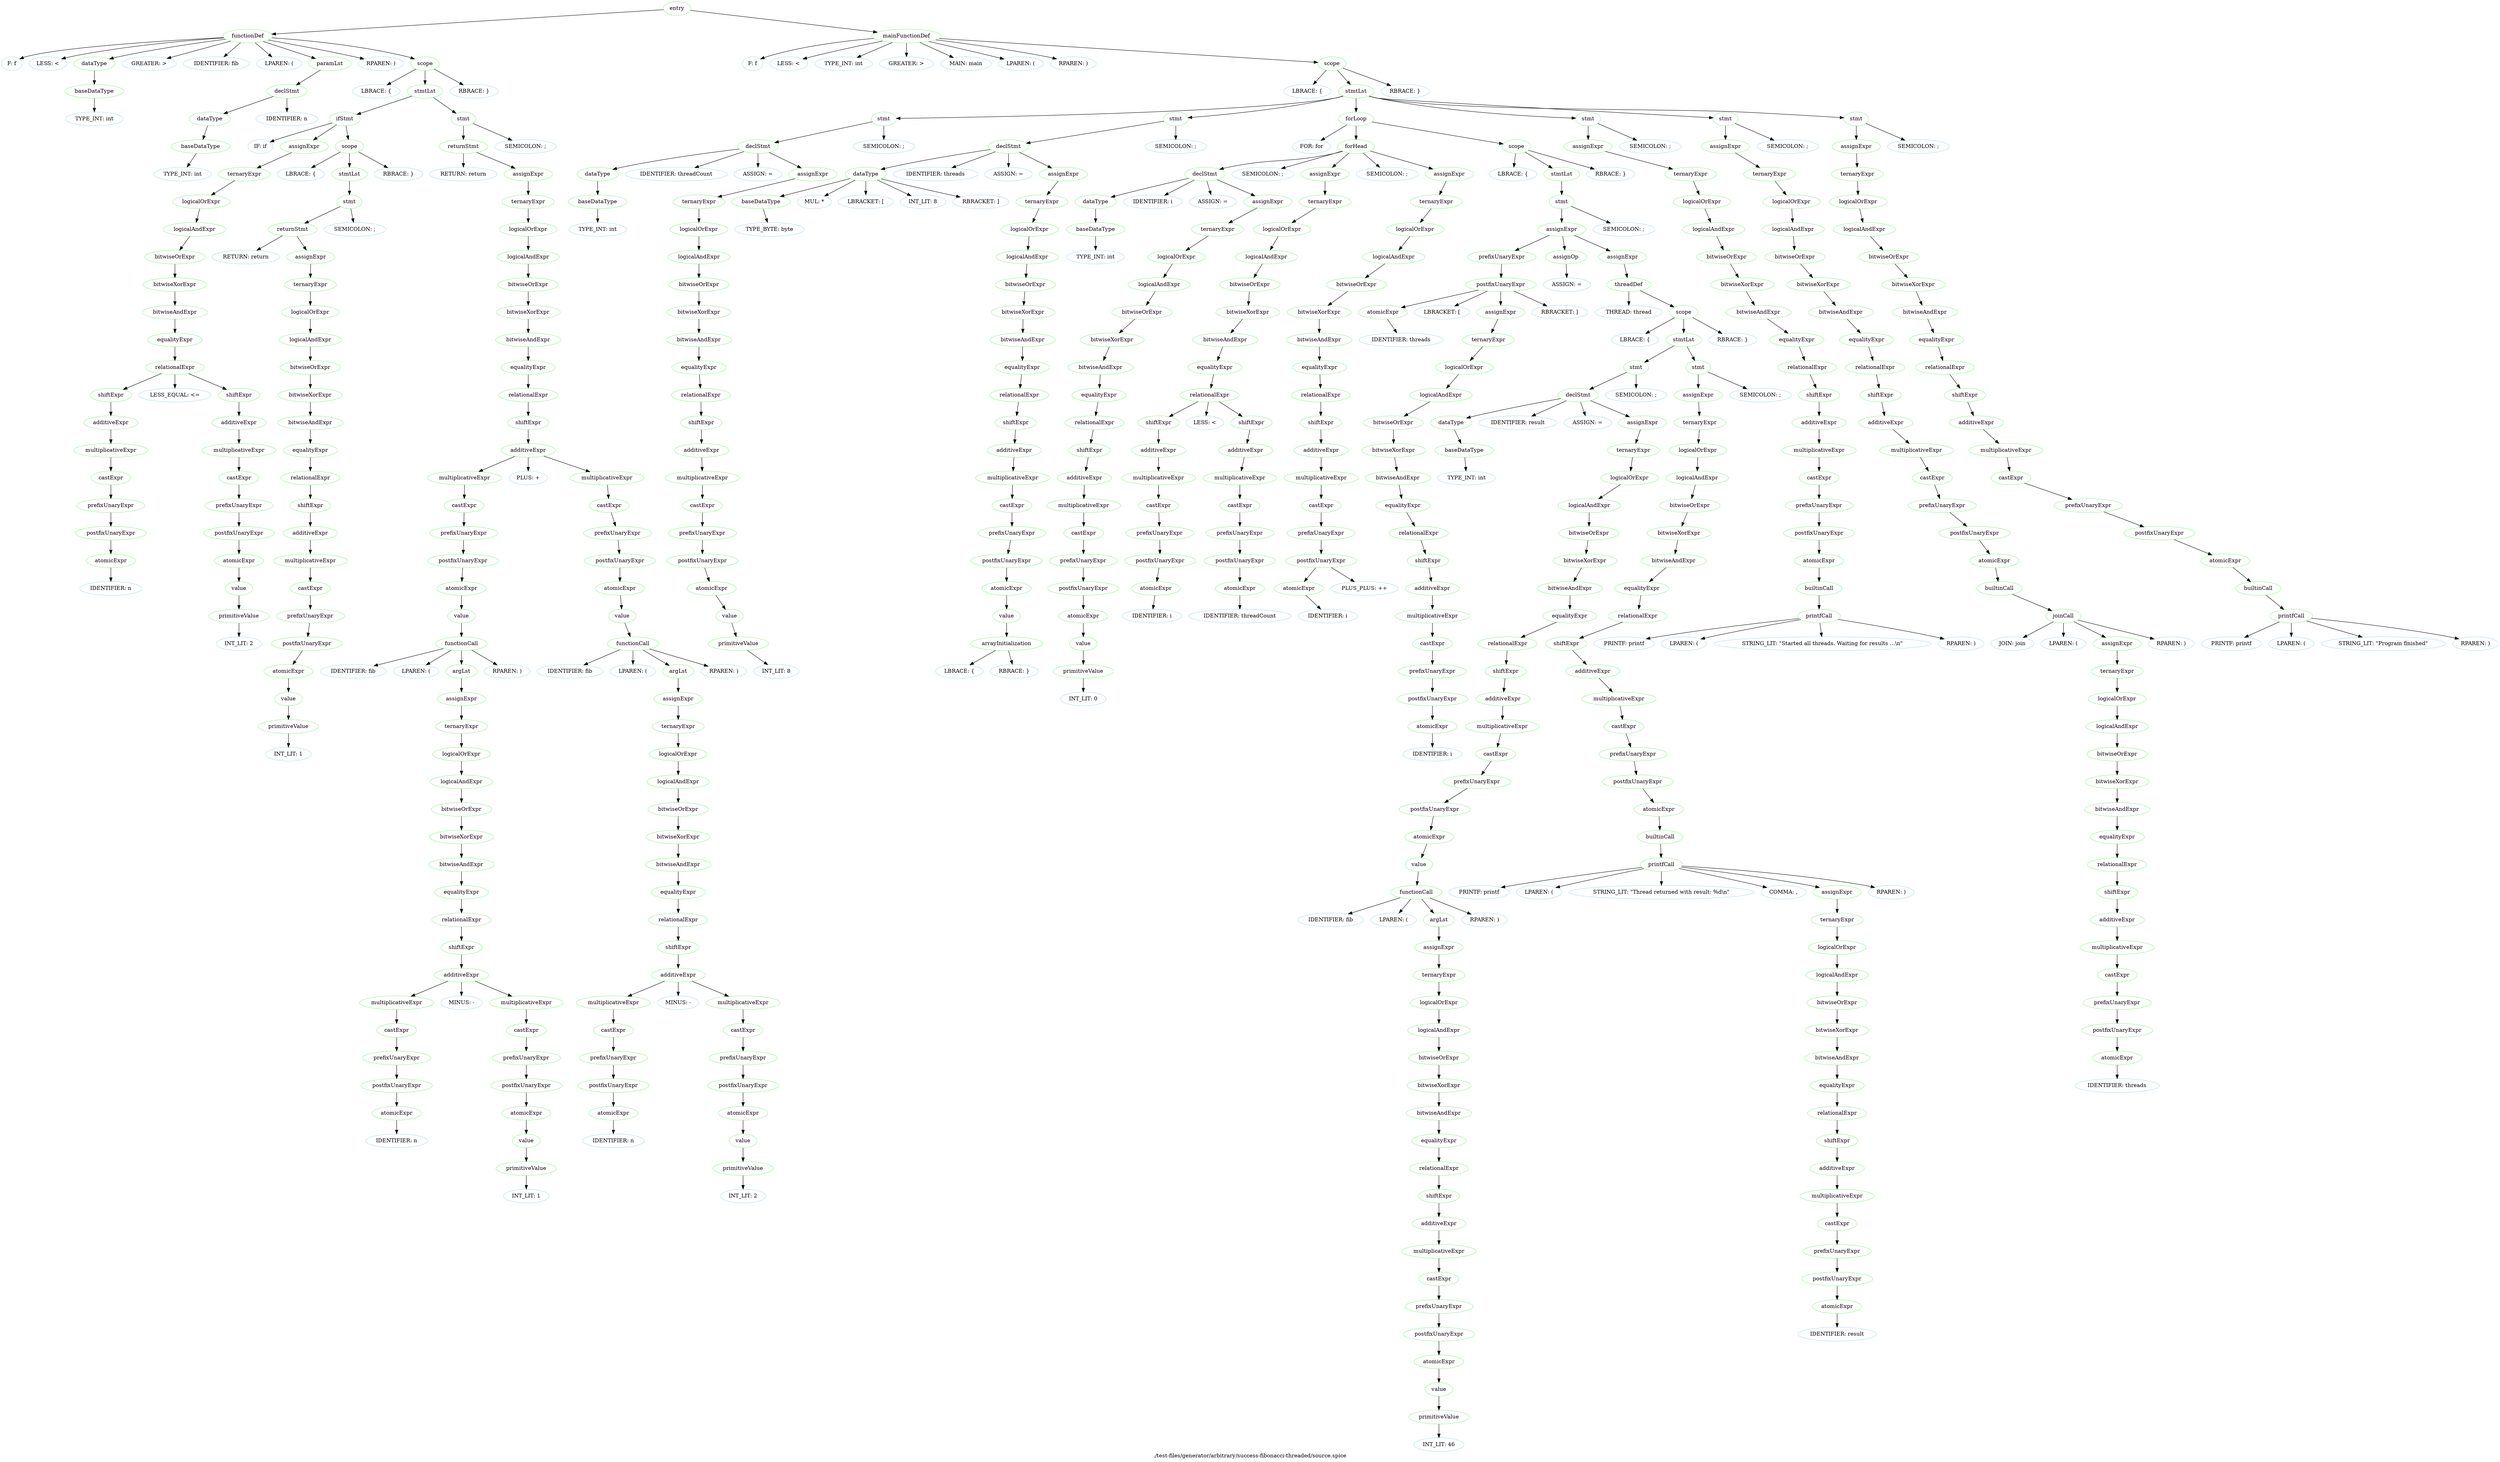 digraph {
 rankdir="TB";
 label="./test-files/generator/arbitrary/success-fibonacci-threaded/source.spice";
 L1C0_entry [color="lightgreen",label="entry"];
 L1C0_functionDef [color="lightgreen",label="functionDef"];
 L1C0_entry -> L1C0_functionDef;
 L1C0 [color="lightblue",label="F: f"];
 L1C0_functionDef -> L1C0
 L1C1 [color="lightblue",label="LESS: <"];
 L1C0_functionDef -> L1C1
 L1C2_dataType [color="lightgreen",label="dataType"];
 L1C0_functionDef -> L1C2_dataType;
 L1C2_baseDataType [color="lightgreen",label="baseDataType"];
 L1C2_dataType -> L1C2_baseDataType;
 L1C2 [color="lightblue",label="TYPE_INT: int"];
 L1C2_baseDataType -> L1C2
 L1C5 [color="lightblue",label="GREATER: >"];
 L1C0_functionDef -> L1C5
 L1C7 [color="lightblue",label="IDENTIFIER: fib"];
 L1C0_functionDef -> L1C7
 L1C10 [color="lightblue",label="LPAREN: ("];
 L1C0_functionDef -> L1C10
 L1C11_paramLst [color="lightgreen",label="paramLst"];
 L1C0_functionDef -> L1C11_paramLst;
 L1C11_declStmt [color="lightgreen",label="declStmt"];
 L1C11_paramLst -> L1C11_declStmt;
 L1C11_dataType [color="lightgreen",label="dataType"];
 L1C11_declStmt -> L1C11_dataType;
 L1C11_baseDataType [color="lightgreen",label="baseDataType"];
 L1C11_dataType -> L1C11_baseDataType;
 L1C11 [color="lightblue",label="TYPE_INT: int"];
 L1C11_baseDataType -> L1C11
 L1C15 [color="lightblue",label="IDENTIFIER: n"];
 L1C11_declStmt -> L1C15
 L1C16 [color="lightblue",label="RPAREN: )"];
 L1C0_functionDef -> L1C16
 L1C18_scope [color="lightgreen",label="scope"];
 L1C0_functionDef -> L1C18_scope;
 L1C18 [color="lightblue",label="LBRACE: {"];
 L1C18_scope -> L1C18
 L2C4_stmtLst [color="lightgreen",label="stmtLst"];
 L1C18_scope -> L2C4_stmtLst;
 L2C4_ifStmt [color="lightgreen",label="ifStmt"];
 L2C4_stmtLst -> L2C4_ifStmt;
 L2C4 [color="lightblue",label="IF: if"];
 L2C4_ifStmt -> L2C4
 L2C7_assignExpr [color="lightgreen",label="assignExpr"];
 L2C4_ifStmt -> L2C7_assignExpr;
 L2C7_ternaryExpr [color="lightgreen",label="ternaryExpr"];
 L2C7_assignExpr -> L2C7_ternaryExpr;
 L2C7_logicalOrExpr [color="lightgreen",label="logicalOrExpr"];
 L2C7_ternaryExpr -> L2C7_logicalOrExpr;
 L2C7_logicalAndExpr [color="lightgreen",label="logicalAndExpr"];
 L2C7_logicalOrExpr -> L2C7_logicalAndExpr;
 L2C7_bitwiseOrExpr [color="lightgreen",label="bitwiseOrExpr"];
 L2C7_logicalAndExpr -> L2C7_bitwiseOrExpr;
 L2C7_bitwiseXorExpr [color="lightgreen",label="bitwiseXorExpr"];
 L2C7_bitwiseOrExpr -> L2C7_bitwiseXorExpr;
 L2C7_bitwiseAndExpr [color="lightgreen",label="bitwiseAndExpr"];
 L2C7_bitwiseXorExpr -> L2C7_bitwiseAndExpr;
 L2C7_equalityExpr [color="lightgreen",label="equalityExpr"];
 L2C7_bitwiseAndExpr -> L2C7_equalityExpr;
 L2C7_relationalExpr [color="lightgreen",label="relationalExpr"];
 L2C7_equalityExpr -> L2C7_relationalExpr;
 L2C7_shiftExpr [color="lightgreen",label="shiftExpr"];
 L2C7_relationalExpr -> L2C7_shiftExpr;
 L2C7_additiveExpr [color="lightgreen",label="additiveExpr"];
 L2C7_shiftExpr -> L2C7_additiveExpr;
 L2C7_multiplicativeExpr [color="lightgreen",label="multiplicativeExpr"];
 L2C7_additiveExpr -> L2C7_multiplicativeExpr;
 L2C7_castExpr [color="lightgreen",label="castExpr"];
 L2C7_multiplicativeExpr -> L2C7_castExpr;
 L2C7_prefixUnaryExpr [color="lightgreen",label="prefixUnaryExpr"];
 L2C7_castExpr -> L2C7_prefixUnaryExpr;
 L2C7_postfixUnaryExpr [color="lightgreen",label="postfixUnaryExpr"];
 L2C7_prefixUnaryExpr -> L2C7_postfixUnaryExpr;
 L2C7_atomicExpr [color="lightgreen",label="atomicExpr"];
 L2C7_postfixUnaryExpr -> L2C7_atomicExpr;
 L2C7 [color="lightblue",label="IDENTIFIER: n"];
 L2C7_atomicExpr -> L2C7
 L2C9 [color="lightblue",label="LESS_EQUAL: <="];
 L2C7_relationalExpr -> L2C9
 L2C12_shiftExpr [color="lightgreen",label="shiftExpr"];
 L2C7_relationalExpr -> L2C12_shiftExpr;
 L2C12_additiveExpr [color="lightgreen",label="additiveExpr"];
 L2C12_shiftExpr -> L2C12_additiveExpr;
 L2C12_multiplicativeExpr [color="lightgreen",label="multiplicativeExpr"];
 L2C12_additiveExpr -> L2C12_multiplicativeExpr;
 L2C12_castExpr [color="lightgreen",label="castExpr"];
 L2C12_multiplicativeExpr -> L2C12_castExpr;
 L2C12_prefixUnaryExpr [color="lightgreen",label="prefixUnaryExpr"];
 L2C12_castExpr -> L2C12_prefixUnaryExpr;
 L2C12_postfixUnaryExpr [color="lightgreen",label="postfixUnaryExpr"];
 L2C12_prefixUnaryExpr -> L2C12_postfixUnaryExpr;
 L2C12_atomicExpr [color="lightgreen",label="atomicExpr"];
 L2C12_postfixUnaryExpr -> L2C12_atomicExpr;
 L2C12_value [color="lightgreen",label="value"];
 L2C12_atomicExpr -> L2C12_value;
 L2C12_primitiveValue [color="lightgreen",label="primitiveValue"];
 L2C12_value -> L2C12_primitiveValue;
 L2C12 [color="lightblue",label="INT_LIT: 2"];
 L2C12_primitiveValue -> L2C12
 L2C14_scope [color="lightgreen",label="scope"];
 L2C4_ifStmt -> L2C14_scope;
 L2C14 [color="lightblue",label="LBRACE: {"];
 L2C14_scope -> L2C14
 L2C16_stmtLst [color="lightgreen",label="stmtLst"];
 L2C14_scope -> L2C16_stmtLst;
 L2C16_stmt [color="lightgreen",label="stmt"];
 L2C16_stmtLst -> L2C16_stmt;
 L2C16_returnStmt [color="lightgreen",label="returnStmt"];
 L2C16_stmt -> L2C16_returnStmt;
 L2C16 [color="lightblue",label="RETURN: return"];
 L2C16_returnStmt -> L2C16
 L2C23_assignExpr [color="lightgreen",label="assignExpr"];
 L2C16_returnStmt -> L2C23_assignExpr;
 L2C23_ternaryExpr [color="lightgreen",label="ternaryExpr"];
 L2C23_assignExpr -> L2C23_ternaryExpr;
 L2C23_logicalOrExpr [color="lightgreen",label="logicalOrExpr"];
 L2C23_ternaryExpr -> L2C23_logicalOrExpr;
 L2C23_logicalAndExpr [color="lightgreen",label="logicalAndExpr"];
 L2C23_logicalOrExpr -> L2C23_logicalAndExpr;
 L2C23_bitwiseOrExpr [color="lightgreen",label="bitwiseOrExpr"];
 L2C23_logicalAndExpr -> L2C23_bitwiseOrExpr;
 L2C23_bitwiseXorExpr [color="lightgreen",label="bitwiseXorExpr"];
 L2C23_bitwiseOrExpr -> L2C23_bitwiseXorExpr;
 L2C23_bitwiseAndExpr [color="lightgreen",label="bitwiseAndExpr"];
 L2C23_bitwiseXorExpr -> L2C23_bitwiseAndExpr;
 L2C23_equalityExpr [color="lightgreen",label="equalityExpr"];
 L2C23_bitwiseAndExpr -> L2C23_equalityExpr;
 L2C23_relationalExpr [color="lightgreen",label="relationalExpr"];
 L2C23_equalityExpr -> L2C23_relationalExpr;
 L2C23_shiftExpr [color="lightgreen",label="shiftExpr"];
 L2C23_relationalExpr -> L2C23_shiftExpr;
 L2C23_additiveExpr [color="lightgreen",label="additiveExpr"];
 L2C23_shiftExpr -> L2C23_additiveExpr;
 L2C23_multiplicativeExpr [color="lightgreen",label="multiplicativeExpr"];
 L2C23_additiveExpr -> L2C23_multiplicativeExpr;
 L2C23_castExpr [color="lightgreen",label="castExpr"];
 L2C23_multiplicativeExpr -> L2C23_castExpr;
 L2C23_prefixUnaryExpr [color="lightgreen",label="prefixUnaryExpr"];
 L2C23_castExpr -> L2C23_prefixUnaryExpr;
 L2C23_postfixUnaryExpr [color="lightgreen",label="postfixUnaryExpr"];
 L2C23_prefixUnaryExpr -> L2C23_postfixUnaryExpr;
 L2C23_atomicExpr [color="lightgreen",label="atomicExpr"];
 L2C23_postfixUnaryExpr -> L2C23_atomicExpr;
 L2C23_value [color="lightgreen",label="value"];
 L2C23_atomicExpr -> L2C23_value;
 L2C23_primitiveValue [color="lightgreen",label="primitiveValue"];
 L2C23_value -> L2C23_primitiveValue;
 L2C23 [color="lightblue",label="INT_LIT: 1"];
 L2C23_primitiveValue -> L2C23
 L2C24 [color="lightblue",label="SEMICOLON: ;"];
 L2C16_stmt -> L2C24
 L2C26 [color="lightblue",label="RBRACE: }"];
 L2C14_scope -> L2C26
 L3C4_stmt [color="lightgreen",label="stmt"];
 L2C4_stmtLst -> L3C4_stmt;
 L3C4_returnStmt [color="lightgreen",label="returnStmt"];
 L3C4_stmt -> L3C4_returnStmt;
 L3C4 [color="lightblue",label="RETURN: return"];
 L3C4_returnStmt -> L3C4
 L3C11_assignExpr [color="lightgreen",label="assignExpr"];
 L3C4_returnStmt -> L3C11_assignExpr;
 L3C11_ternaryExpr [color="lightgreen",label="ternaryExpr"];
 L3C11_assignExpr -> L3C11_ternaryExpr;
 L3C11_logicalOrExpr [color="lightgreen",label="logicalOrExpr"];
 L3C11_ternaryExpr -> L3C11_logicalOrExpr;
 L3C11_logicalAndExpr [color="lightgreen",label="logicalAndExpr"];
 L3C11_logicalOrExpr -> L3C11_logicalAndExpr;
 L3C11_bitwiseOrExpr [color="lightgreen",label="bitwiseOrExpr"];
 L3C11_logicalAndExpr -> L3C11_bitwiseOrExpr;
 L3C11_bitwiseXorExpr [color="lightgreen",label="bitwiseXorExpr"];
 L3C11_bitwiseOrExpr -> L3C11_bitwiseXorExpr;
 L3C11_bitwiseAndExpr [color="lightgreen",label="bitwiseAndExpr"];
 L3C11_bitwiseXorExpr -> L3C11_bitwiseAndExpr;
 L3C11_equalityExpr [color="lightgreen",label="equalityExpr"];
 L3C11_bitwiseAndExpr -> L3C11_equalityExpr;
 L3C11_relationalExpr [color="lightgreen",label="relationalExpr"];
 L3C11_equalityExpr -> L3C11_relationalExpr;
 L3C11_shiftExpr [color="lightgreen",label="shiftExpr"];
 L3C11_relationalExpr -> L3C11_shiftExpr;
 L3C11_additiveExpr [color="lightgreen",label="additiveExpr"];
 L3C11_shiftExpr -> L3C11_additiveExpr;
 L3C11_multiplicativeExpr [color="lightgreen",label="multiplicativeExpr"];
 L3C11_additiveExpr -> L3C11_multiplicativeExpr;
 L3C11_castExpr [color="lightgreen",label="castExpr"];
 L3C11_multiplicativeExpr -> L3C11_castExpr;
 L3C11_prefixUnaryExpr [color="lightgreen",label="prefixUnaryExpr"];
 L3C11_castExpr -> L3C11_prefixUnaryExpr;
 L3C11_postfixUnaryExpr [color="lightgreen",label="postfixUnaryExpr"];
 L3C11_prefixUnaryExpr -> L3C11_postfixUnaryExpr;
 L3C11_atomicExpr [color="lightgreen",label="atomicExpr"];
 L3C11_postfixUnaryExpr -> L3C11_atomicExpr;
 L3C11_value [color="lightgreen",label="value"];
 L3C11_atomicExpr -> L3C11_value;
 L3C11_functionCall [color="lightgreen",label="functionCall"];
 L3C11_value -> L3C11_functionCall;
 L3C11 [color="lightblue",label="IDENTIFIER: fib"];
 L3C11_functionCall -> L3C11
 L3C14 [color="lightblue",label="LPAREN: ("];
 L3C11_functionCall -> L3C14
 L3C15_argLst [color="lightgreen",label="argLst"];
 L3C11_functionCall -> L3C15_argLst;
 L3C15_assignExpr [color="lightgreen",label="assignExpr"];
 L3C15_argLst -> L3C15_assignExpr;
 L3C15_ternaryExpr [color="lightgreen",label="ternaryExpr"];
 L3C15_assignExpr -> L3C15_ternaryExpr;
 L3C15_logicalOrExpr [color="lightgreen",label="logicalOrExpr"];
 L3C15_ternaryExpr -> L3C15_logicalOrExpr;
 L3C15_logicalAndExpr [color="lightgreen",label="logicalAndExpr"];
 L3C15_logicalOrExpr -> L3C15_logicalAndExpr;
 L3C15_bitwiseOrExpr [color="lightgreen",label="bitwiseOrExpr"];
 L3C15_logicalAndExpr -> L3C15_bitwiseOrExpr;
 L3C15_bitwiseXorExpr [color="lightgreen",label="bitwiseXorExpr"];
 L3C15_bitwiseOrExpr -> L3C15_bitwiseXorExpr;
 L3C15_bitwiseAndExpr [color="lightgreen",label="bitwiseAndExpr"];
 L3C15_bitwiseXorExpr -> L3C15_bitwiseAndExpr;
 L3C15_equalityExpr [color="lightgreen",label="equalityExpr"];
 L3C15_bitwiseAndExpr -> L3C15_equalityExpr;
 L3C15_relationalExpr [color="lightgreen",label="relationalExpr"];
 L3C15_equalityExpr -> L3C15_relationalExpr;
 L3C15_shiftExpr [color="lightgreen",label="shiftExpr"];
 L3C15_relationalExpr -> L3C15_shiftExpr;
 L3C15_additiveExpr [color="lightgreen",label="additiveExpr"];
 L3C15_shiftExpr -> L3C15_additiveExpr;
 L3C15_multiplicativeExpr [color="lightgreen",label="multiplicativeExpr"];
 L3C15_additiveExpr -> L3C15_multiplicativeExpr;
 L3C15_castExpr [color="lightgreen",label="castExpr"];
 L3C15_multiplicativeExpr -> L3C15_castExpr;
 L3C15_prefixUnaryExpr [color="lightgreen",label="prefixUnaryExpr"];
 L3C15_castExpr -> L3C15_prefixUnaryExpr;
 L3C15_postfixUnaryExpr [color="lightgreen",label="postfixUnaryExpr"];
 L3C15_prefixUnaryExpr -> L3C15_postfixUnaryExpr;
 L3C15_atomicExpr [color="lightgreen",label="atomicExpr"];
 L3C15_postfixUnaryExpr -> L3C15_atomicExpr;
 L3C15 [color="lightblue",label="IDENTIFIER: n"];
 L3C15_atomicExpr -> L3C15
 L3C17 [color="lightblue",label="MINUS: -"];
 L3C15_additiveExpr -> L3C17
 L3C19_multiplicativeExpr [color="lightgreen",label="multiplicativeExpr"];
 L3C15_additiveExpr -> L3C19_multiplicativeExpr;
 L3C19_castExpr [color="lightgreen",label="castExpr"];
 L3C19_multiplicativeExpr -> L3C19_castExpr;
 L3C19_prefixUnaryExpr [color="lightgreen",label="prefixUnaryExpr"];
 L3C19_castExpr -> L3C19_prefixUnaryExpr;
 L3C19_postfixUnaryExpr [color="lightgreen",label="postfixUnaryExpr"];
 L3C19_prefixUnaryExpr -> L3C19_postfixUnaryExpr;
 L3C19_atomicExpr [color="lightgreen",label="atomicExpr"];
 L3C19_postfixUnaryExpr -> L3C19_atomicExpr;
 L3C19_value [color="lightgreen",label="value"];
 L3C19_atomicExpr -> L3C19_value;
 L3C19_primitiveValue [color="lightgreen",label="primitiveValue"];
 L3C19_value -> L3C19_primitiveValue;
 L3C19 [color="lightblue",label="INT_LIT: 1"];
 L3C19_primitiveValue -> L3C19
 L3C20 [color="lightblue",label="RPAREN: )"];
 L3C11_functionCall -> L3C20
 L3C22 [color="lightblue",label="PLUS: +"];
 L3C11_additiveExpr -> L3C22
 L3C24_multiplicativeExpr [color="lightgreen",label="multiplicativeExpr"];
 L3C11_additiveExpr -> L3C24_multiplicativeExpr;
 L3C24_castExpr [color="lightgreen",label="castExpr"];
 L3C24_multiplicativeExpr -> L3C24_castExpr;
 L3C24_prefixUnaryExpr [color="lightgreen",label="prefixUnaryExpr"];
 L3C24_castExpr -> L3C24_prefixUnaryExpr;
 L3C24_postfixUnaryExpr [color="lightgreen",label="postfixUnaryExpr"];
 L3C24_prefixUnaryExpr -> L3C24_postfixUnaryExpr;
 L3C24_atomicExpr [color="lightgreen",label="atomicExpr"];
 L3C24_postfixUnaryExpr -> L3C24_atomicExpr;
 L3C24_value [color="lightgreen",label="value"];
 L3C24_atomicExpr -> L3C24_value;
 L3C24_functionCall [color="lightgreen",label="functionCall"];
 L3C24_value -> L3C24_functionCall;
 L3C24 [color="lightblue",label="IDENTIFIER: fib"];
 L3C24_functionCall -> L3C24
 L3C27 [color="lightblue",label="LPAREN: ("];
 L3C24_functionCall -> L3C27
 L3C28_argLst [color="lightgreen",label="argLst"];
 L3C24_functionCall -> L3C28_argLst;
 L3C28_assignExpr [color="lightgreen",label="assignExpr"];
 L3C28_argLst -> L3C28_assignExpr;
 L3C28_ternaryExpr [color="lightgreen",label="ternaryExpr"];
 L3C28_assignExpr -> L3C28_ternaryExpr;
 L3C28_logicalOrExpr [color="lightgreen",label="logicalOrExpr"];
 L3C28_ternaryExpr -> L3C28_logicalOrExpr;
 L3C28_logicalAndExpr [color="lightgreen",label="logicalAndExpr"];
 L3C28_logicalOrExpr -> L3C28_logicalAndExpr;
 L3C28_bitwiseOrExpr [color="lightgreen",label="bitwiseOrExpr"];
 L3C28_logicalAndExpr -> L3C28_bitwiseOrExpr;
 L3C28_bitwiseXorExpr [color="lightgreen",label="bitwiseXorExpr"];
 L3C28_bitwiseOrExpr -> L3C28_bitwiseXorExpr;
 L3C28_bitwiseAndExpr [color="lightgreen",label="bitwiseAndExpr"];
 L3C28_bitwiseXorExpr -> L3C28_bitwiseAndExpr;
 L3C28_equalityExpr [color="lightgreen",label="equalityExpr"];
 L3C28_bitwiseAndExpr -> L3C28_equalityExpr;
 L3C28_relationalExpr [color="lightgreen",label="relationalExpr"];
 L3C28_equalityExpr -> L3C28_relationalExpr;
 L3C28_shiftExpr [color="lightgreen",label="shiftExpr"];
 L3C28_relationalExpr -> L3C28_shiftExpr;
 L3C28_additiveExpr [color="lightgreen",label="additiveExpr"];
 L3C28_shiftExpr -> L3C28_additiveExpr;
 L3C28_multiplicativeExpr [color="lightgreen",label="multiplicativeExpr"];
 L3C28_additiveExpr -> L3C28_multiplicativeExpr;
 L3C28_castExpr [color="lightgreen",label="castExpr"];
 L3C28_multiplicativeExpr -> L3C28_castExpr;
 L3C28_prefixUnaryExpr [color="lightgreen",label="prefixUnaryExpr"];
 L3C28_castExpr -> L3C28_prefixUnaryExpr;
 L3C28_postfixUnaryExpr [color="lightgreen",label="postfixUnaryExpr"];
 L3C28_prefixUnaryExpr -> L3C28_postfixUnaryExpr;
 L3C28_atomicExpr [color="lightgreen",label="atomicExpr"];
 L3C28_postfixUnaryExpr -> L3C28_atomicExpr;
 L3C28 [color="lightblue",label="IDENTIFIER: n"];
 L3C28_atomicExpr -> L3C28
 L3C30 [color="lightblue",label="MINUS: -"];
 L3C28_additiveExpr -> L3C30
 L3C32_multiplicativeExpr [color="lightgreen",label="multiplicativeExpr"];
 L3C28_additiveExpr -> L3C32_multiplicativeExpr;
 L3C32_castExpr [color="lightgreen",label="castExpr"];
 L3C32_multiplicativeExpr -> L3C32_castExpr;
 L3C32_prefixUnaryExpr [color="lightgreen",label="prefixUnaryExpr"];
 L3C32_castExpr -> L3C32_prefixUnaryExpr;
 L3C32_postfixUnaryExpr [color="lightgreen",label="postfixUnaryExpr"];
 L3C32_prefixUnaryExpr -> L3C32_postfixUnaryExpr;
 L3C32_atomicExpr [color="lightgreen",label="atomicExpr"];
 L3C32_postfixUnaryExpr -> L3C32_atomicExpr;
 L3C32_value [color="lightgreen",label="value"];
 L3C32_atomicExpr -> L3C32_value;
 L3C32_primitiveValue [color="lightgreen",label="primitiveValue"];
 L3C32_value -> L3C32_primitiveValue;
 L3C32 [color="lightblue",label="INT_LIT: 2"];
 L3C32_primitiveValue -> L3C32
 L3C33 [color="lightblue",label="RPAREN: )"];
 L3C24_functionCall -> L3C33
 L3C34 [color="lightblue",label="SEMICOLON: ;"];
 L3C4_stmt -> L3C34
 L4C0 [color="lightblue",label="RBRACE: }"];
 L1C18_scope -> L4C0
 L6C0_mainFunctionDef [color="lightgreen",label="mainFunctionDef"];
 L1C0_entry -> L6C0_mainFunctionDef;
 L6C0 [color="lightblue",label="F: f"];
 L6C0_mainFunctionDef -> L6C0
 L6C1 [color="lightblue",label="LESS: <"];
 L6C0_mainFunctionDef -> L6C1
 L6C2 [color="lightblue",label="TYPE_INT: int"];
 L6C0_mainFunctionDef -> L6C2
 L6C5 [color="lightblue",label="GREATER: >"];
 L6C0_mainFunctionDef -> L6C5
 L6C7 [color="lightblue",label="MAIN: main"];
 L6C0_mainFunctionDef -> L6C7
 L6C11 [color="lightblue",label="LPAREN: ("];
 L6C0_mainFunctionDef -> L6C11
 L6C12 [color="lightblue",label="RPAREN: )"];
 L6C0_mainFunctionDef -> L6C12
 L6C14_scope [color="lightgreen",label="scope"];
 L6C0_mainFunctionDef -> L6C14_scope;
 L6C14 [color="lightblue",label="LBRACE: {"];
 L6C14_scope -> L6C14
 L7C4_stmtLst [color="lightgreen",label="stmtLst"];
 L6C14_scope -> L7C4_stmtLst;
 L7C4_stmt [color="lightgreen",label="stmt"];
 L7C4_stmtLst -> L7C4_stmt;
 L7C4_declStmt [color="lightgreen",label="declStmt"];
 L7C4_stmt -> L7C4_declStmt;
 L7C4_dataType [color="lightgreen",label="dataType"];
 L7C4_declStmt -> L7C4_dataType;
 L7C4_baseDataType [color="lightgreen",label="baseDataType"];
 L7C4_dataType -> L7C4_baseDataType;
 L7C4 [color="lightblue",label="TYPE_INT: int"];
 L7C4_baseDataType -> L7C4
 L7C8 [color="lightblue",label="IDENTIFIER: threadCount"];
 L7C4_declStmt -> L7C8
 L7C20 [color="lightblue",label="ASSIGN: ="];
 L7C4_declStmt -> L7C20
 L7C22_assignExpr [color="lightgreen",label="assignExpr"];
 L7C4_declStmt -> L7C22_assignExpr;
 L7C22_ternaryExpr [color="lightgreen",label="ternaryExpr"];
 L7C22_assignExpr -> L7C22_ternaryExpr;
 L7C22_logicalOrExpr [color="lightgreen",label="logicalOrExpr"];
 L7C22_ternaryExpr -> L7C22_logicalOrExpr;
 L7C22_logicalAndExpr [color="lightgreen",label="logicalAndExpr"];
 L7C22_logicalOrExpr -> L7C22_logicalAndExpr;
 L7C22_bitwiseOrExpr [color="lightgreen",label="bitwiseOrExpr"];
 L7C22_logicalAndExpr -> L7C22_bitwiseOrExpr;
 L7C22_bitwiseXorExpr [color="lightgreen",label="bitwiseXorExpr"];
 L7C22_bitwiseOrExpr -> L7C22_bitwiseXorExpr;
 L7C22_bitwiseAndExpr [color="lightgreen",label="bitwiseAndExpr"];
 L7C22_bitwiseXorExpr -> L7C22_bitwiseAndExpr;
 L7C22_equalityExpr [color="lightgreen",label="equalityExpr"];
 L7C22_bitwiseAndExpr -> L7C22_equalityExpr;
 L7C22_relationalExpr [color="lightgreen",label="relationalExpr"];
 L7C22_equalityExpr -> L7C22_relationalExpr;
 L7C22_shiftExpr [color="lightgreen",label="shiftExpr"];
 L7C22_relationalExpr -> L7C22_shiftExpr;
 L7C22_additiveExpr [color="lightgreen",label="additiveExpr"];
 L7C22_shiftExpr -> L7C22_additiveExpr;
 L7C22_multiplicativeExpr [color="lightgreen",label="multiplicativeExpr"];
 L7C22_additiveExpr -> L7C22_multiplicativeExpr;
 L7C22_castExpr [color="lightgreen",label="castExpr"];
 L7C22_multiplicativeExpr -> L7C22_castExpr;
 L7C22_prefixUnaryExpr [color="lightgreen",label="prefixUnaryExpr"];
 L7C22_castExpr -> L7C22_prefixUnaryExpr;
 L7C22_postfixUnaryExpr [color="lightgreen",label="postfixUnaryExpr"];
 L7C22_prefixUnaryExpr -> L7C22_postfixUnaryExpr;
 L7C22_atomicExpr [color="lightgreen",label="atomicExpr"];
 L7C22_postfixUnaryExpr -> L7C22_atomicExpr;
 L7C22_value [color="lightgreen",label="value"];
 L7C22_atomicExpr -> L7C22_value;
 L7C22_primitiveValue [color="lightgreen",label="primitiveValue"];
 L7C22_value -> L7C22_primitiveValue;
 L7C22 [color="lightblue",label="INT_LIT: 8"];
 L7C22_primitiveValue -> L7C22
 L7C23 [color="lightblue",label="SEMICOLON: ;"];
 L7C4_stmt -> L7C23
 L8C4_stmt [color="lightgreen",label="stmt"];
 L7C4_stmtLst -> L8C4_stmt;
 L8C4_declStmt [color="lightgreen",label="declStmt"];
 L8C4_stmt -> L8C4_declStmt;
 L8C4_dataType [color="lightgreen",label="dataType"];
 L8C4_declStmt -> L8C4_dataType;
 L8C4_baseDataType [color="lightgreen",label="baseDataType"];
 L8C4_dataType -> L8C4_baseDataType;
 L8C4 [color="lightblue",label="TYPE_BYTE: byte"];
 L8C4_baseDataType -> L8C4
 L8C8 [color="lightblue",label="MUL: *"];
 L8C4_dataType -> L8C8
 L8C9 [color="lightblue",label="LBRACKET: ["];
 L8C4_dataType -> L8C9
 L8C10 [color="lightblue",label="INT_LIT: 8"];
 L8C4_dataType -> L8C10
 L8C11 [color="lightblue",label="RBRACKET: ]"];
 L8C4_dataType -> L8C11
 L8C13 [color="lightblue",label="IDENTIFIER: threads"];
 L8C4_declStmt -> L8C13
 L8C21 [color="lightblue",label="ASSIGN: ="];
 L8C4_declStmt -> L8C21
 L8C23_assignExpr [color="lightgreen",label="assignExpr"];
 L8C4_declStmt -> L8C23_assignExpr;
 L8C23_ternaryExpr [color="lightgreen",label="ternaryExpr"];
 L8C23_assignExpr -> L8C23_ternaryExpr;
 L8C23_logicalOrExpr [color="lightgreen",label="logicalOrExpr"];
 L8C23_ternaryExpr -> L8C23_logicalOrExpr;
 L8C23_logicalAndExpr [color="lightgreen",label="logicalAndExpr"];
 L8C23_logicalOrExpr -> L8C23_logicalAndExpr;
 L8C23_bitwiseOrExpr [color="lightgreen",label="bitwiseOrExpr"];
 L8C23_logicalAndExpr -> L8C23_bitwiseOrExpr;
 L8C23_bitwiseXorExpr [color="lightgreen",label="bitwiseXorExpr"];
 L8C23_bitwiseOrExpr -> L8C23_bitwiseXorExpr;
 L8C23_bitwiseAndExpr [color="lightgreen",label="bitwiseAndExpr"];
 L8C23_bitwiseXorExpr -> L8C23_bitwiseAndExpr;
 L8C23_equalityExpr [color="lightgreen",label="equalityExpr"];
 L8C23_bitwiseAndExpr -> L8C23_equalityExpr;
 L8C23_relationalExpr [color="lightgreen",label="relationalExpr"];
 L8C23_equalityExpr -> L8C23_relationalExpr;
 L8C23_shiftExpr [color="lightgreen",label="shiftExpr"];
 L8C23_relationalExpr -> L8C23_shiftExpr;
 L8C23_additiveExpr [color="lightgreen",label="additiveExpr"];
 L8C23_shiftExpr -> L8C23_additiveExpr;
 L8C23_multiplicativeExpr [color="lightgreen",label="multiplicativeExpr"];
 L8C23_additiveExpr -> L8C23_multiplicativeExpr;
 L8C23_castExpr [color="lightgreen",label="castExpr"];
 L8C23_multiplicativeExpr -> L8C23_castExpr;
 L8C23_prefixUnaryExpr [color="lightgreen",label="prefixUnaryExpr"];
 L8C23_castExpr -> L8C23_prefixUnaryExpr;
 L8C23_postfixUnaryExpr [color="lightgreen",label="postfixUnaryExpr"];
 L8C23_prefixUnaryExpr -> L8C23_postfixUnaryExpr;
 L8C23_atomicExpr [color="lightgreen",label="atomicExpr"];
 L8C23_postfixUnaryExpr -> L8C23_atomicExpr;
 L8C23_value [color="lightgreen",label="value"];
 L8C23_atomicExpr -> L8C23_value;
 L8C23_arrayInitialization [color="lightgreen",label="arrayInitialization"];
 L8C23_value -> L8C23_arrayInitialization;
 L8C23 [color="lightblue",label="LBRACE: {"];
 L8C23_arrayInitialization -> L8C23
 L8C24 [color="lightblue",label="RBRACE: }"];
 L8C23_arrayInitialization -> L8C24
 L8C25 [color="lightblue",label="SEMICOLON: ;"];
 L8C4_stmt -> L8C25
 L9C4_forLoop [color="lightgreen",label="forLoop"];
 L7C4_stmtLst -> L9C4_forLoop;
 L9C4 [color="lightblue",label="FOR: for"];
 L9C4_forLoop -> L9C4
 L9C8_forHead [color="lightgreen",label="forHead"];
 L9C4_forLoop -> L9C8_forHead;
 L9C8_declStmt [color="lightgreen",label="declStmt"];
 L9C8_forHead -> L9C8_declStmt;
 L9C8_dataType [color="lightgreen",label="dataType"];
 L9C8_declStmt -> L9C8_dataType;
 L9C8_baseDataType [color="lightgreen",label="baseDataType"];
 L9C8_dataType -> L9C8_baseDataType;
 L9C8 [color="lightblue",label="TYPE_INT: int"];
 L9C8_baseDataType -> L9C8
 L9C12 [color="lightblue",label="IDENTIFIER: i"];
 L9C8_declStmt -> L9C12
 L9C14 [color="lightblue",label="ASSIGN: ="];
 L9C8_declStmt -> L9C14
 L9C16_assignExpr [color="lightgreen",label="assignExpr"];
 L9C8_declStmt -> L9C16_assignExpr;
 L9C16_ternaryExpr [color="lightgreen",label="ternaryExpr"];
 L9C16_assignExpr -> L9C16_ternaryExpr;
 L9C16_logicalOrExpr [color="lightgreen",label="logicalOrExpr"];
 L9C16_ternaryExpr -> L9C16_logicalOrExpr;
 L9C16_logicalAndExpr [color="lightgreen",label="logicalAndExpr"];
 L9C16_logicalOrExpr -> L9C16_logicalAndExpr;
 L9C16_bitwiseOrExpr [color="lightgreen",label="bitwiseOrExpr"];
 L9C16_logicalAndExpr -> L9C16_bitwiseOrExpr;
 L9C16_bitwiseXorExpr [color="lightgreen",label="bitwiseXorExpr"];
 L9C16_bitwiseOrExpr -> L9C16_bitwiseXorExpr;
 L9C16_bitwiseAndExpr [color="lightgreen",label="bitwiseAndExpr"];
 L9C16_bitwiseXorExpr -> L9C16_bitwiseAndExpr;
 L9C16_equalityExpr [color="lightgreen",label="equalityExpr"];
 L9C16_bitwiseAndExpr -> L9C16_equalityExpr;
 L9C16_relationalExpr [color="lightgreen",label="relationalExpr"];
 L9C16_equalityExpr -> L9C16_relationalExpr;
 L9C16_shiftExpr [color="lightgreen",label="shiftExpr"];
 L9C16_relationalExpr -> L9C16_shiftExpr;
 L9C16_additiveExpr [color="lightgreen",label="additiveExpr"];
 L9C16_shiftExpr -> L9C16_additiveExpr;
 L9C16_multiplicativeExpr [color="lightgreen",label="multiplicativeExpr"];
 L9C16_additiveExpr -> L9C16_multiplicativeExpr;
 L9C16_castExpr [color="lightgreen",label="castExpr"];
 L9C16_multiplicativeExpr -> L9C16_castExpr;
 L9C16_prefixUnaryExpr [color="lightgreen",label="prefixUnaryExpr"];
 L9C16_castExpr -> L9C16_prefixUnaryExpr;
 L9C16_postfixUnaryExpr [color="lightgreen",label="postfixUnaryExpr"];
 L9C16_prefixUnaryExpr -> L9C16_postfixUnaryExpr;
 L9C16_atomicExpr [color="lightgreen",label="atomicExpr"];
 L9C16_postfixUnaryExpr -> L9C16_atomicExpr;
 L9C16_value [color="lightgreen",label="value"];
 L9C16_atomicExpr -> L9C16_value;
 L9C16_primitiveValue [color="lightgreen",label="primitiveValue"];
 L9C16_value -> L9C16_primitiveValue;
 L9C16 [color="lightblue",label="INT_LIT: 0"];
 L9C16_primitiveValue -> L9C16
 L9C17 [color="lightblue",label="SEMICOLON: ;"];
 L9C8_forHead -> L9C17
 L9C19_assignExpr [color="lightgreen",label="assignExpr"];
 L9C8_forHead -> L9C19_assignExpr;
 L9C19_ternaryExpr [color="lightgreen",label="ternaryExpr"];
 L9C19_assignExpr -> L9C19_ternaryExpr;
 L9C19_logicalOrExpr [color="lightgreen",label="logicalOrExpr"];
 L9C19_ternaryExpr -> L9C19_logicalOrExpr;
 L9C19_logicalAndExpr [color="lightgreen",label="logicalAndExpr"];
 L9C19_logicalOrExpr -> L9C19_logicalAndExpr;
 L9C19_bitwiseOrExpr [color="lightgreen",label="bitwiseOrExpr"];
 L9C19_logicalAndExpr -> L9C19_bitwiseOrExpr;
 L9C19_bitwiseXorExpr [color="lightgreen",label="bitwiseXorExpr"];
 L9C19_bitwiseOrExpr -> L9C19_bitwiseXorExpr;
 L9C19_bitwiseAndExpr [color="lightgreen",label="bitwiseAndExpr"];
 L9C19_bitwiseXorExpr -> L9C19_bitwiseAndExpr;
 L9C19_equalityExpr [color="lightgreen",label="equalityExpr"];
 L9C19_bitwiseAndExpr -> L9C19_equalityExpr;
 L9C19_relationalExpr [color="lightgreen",label="relationalExpr"];
 L9C19_equalityExpr -> L9C19_relationalExpr;
 L9C19_shiftExpr [color="lightgreen",label="shiftExpr"];
 L9C19_relationalExpr -> L9C19_shiftExpr;
 L9C19_additiveExpr [color="lightgreen",label="additiveExpr"];
 L9C19_shiftExpr -> L9C19_additiveExpr;
 L9C19_multiplicativeExpr [color="lightgreen",label="multiplicativeExpr"];
 L9C19_additiveExpr -> L9C19_multiplicativeExpr;
 L9C19_castExpr [color="lightgreen",label="castExpr"];
 L9C19_multiplicativeExpr -> L9C19_castExpr;
 L9C19_prefixUnaryExpr [color="lightgreen",label="prefixUnaryExpr"];
 L9C19_castExpr -> L9C19_prefixUnaryExpr;
 L9C19_postfixUnaryExpr [color="lightgreen",label="postfixUnaryExpr"];
 L9C19_prefixUnaryExpr -> L9C19_postfixUnaryExpr;
 L9C19_atomicExpr [color="lightgreen",label="atomicExpr"];
 L9C19_postfixUnaryExpr -> L9C19_atomicExpr;
 L9C19 [color="lightblue",label="IDENTIFIER: i"];
 L9C19_atomicExpr -> L9C19
 L9C21 [color="lightblue",label="LESS: <"];
 L9C19_relationalExpr -> L9C21
 L9C23_shiftExpr [color="lightgreen",label="shiftExpr"];
 L9C19_relationalExpr -> L9C23_shiftExpr;
 L9C23_additiveExpr [color="lightgreen",label="additiveExpr"];
 L9C23_shiftExpr -> L9C23_additiveExpr;
 L9C23_multiplicativeExpr [color="lightgreen",label="multiplicativeExpr"];
 L9C23_additiveExpr -> L9C23_multiplicativeExpr;
 L9C23_castExpr [color="lightgreen",label="castExpr"];
 L9C23_multiplicativeExpr -> L9C23_castExpr;
 L9C23_prefixUnaryExpr [color="lightgreen",label="prefixUnaryExpr"];
 L9C23_castExpr -> L9C23_prefixUnaryExpr;
 L9C23_postfixUnaryExpr [color="lightgreen",label="postfixUnaryExpr"];
 L9C23_prefixUnaryExpr -> L9C23_postfixUnaryExpr;
 L9C23_atomicExpr [color="lightgreen",label="atomicExpr"];
 L9C23_postfixUnaryExpr -> L9C23_atomicExpr;
 L9C23 [color="lightblue",label="IDENTIFIER: threadCount"];
 L9C23_atomicExpr -> L9C23
 L9C34 [color="lightblue",label="SEMICOLON: ;"];
 L9C8_forHead -> L9C34
 L9C36_assignExpr [color="lightgreen",label="assignExpr"];
 L9C8_forHead -> L9C36_assignExpr;
 L9C36_ternaryExpr [color="lightgreen",label="ternaryExpr"];
 L9C36_assignExpr -> L9C36_ternaryExpr;
 L9C36_logicalOrExpr [color="lightgreen",label="logicalOrExpr"];
 L9C36_ternaryExpr -> L9C36_logicalOrExpr;
 L9C36_logicalAndExpr [color="lightgreen",label="logicalAndExpr"];
 L9C36_logicalOrExpr -> L9C36_logicalAndExpr;
 L9C36_bitwiseOrExpr [color="lightgreen",label="bitwiseOrExpr"];
 L9C36_logicalAndExpr -> L9C36_bitwiseOrExpr;
 L9C36_bitwiseXorExpr [color="lightgreen",label="bitwiseXorExpr"];
 L9C36_bitwiseOrExpr -> L9C36_bitwiseXorExpr;
 L9C36_bitwiseAndExpr [color="lightgreen",label="bitwiseAndExpr"];
 L9C36_bitwiseXorExpr -> L9C36_bitwiseAndExpr;
 L9C36_equalityExpr [color="lightgreen",label="equalityExpr"];
 L9C36_bitwiseAndExpr -> L9C36_equalityExpr;
 L9C36_relationalExpr [color="lightgreen",label="relationalExpr"];
 L9C36_equalityExpr -> L9C36_relationalExpr;
 L9C36_shiftExpr [color="lightgreen",label="shiftExpr"];
 L9C36_relationalExpr -> L9C36_shiftExpr;
 L9C36_additiveExpr [color="lightgreen",label="additiveExpr"];
 L9C36_shiftExpr -> L9C36_additiveExpr;
 L9C36_multiplicativeExpr [color="lightgreen",label="multiplicativeExpr"];
 L9C36_additiveExpr -> L9C36_multiplicativeExpr;
 L9C36_castExpr [color="lightgreen",label="castExpr"];
 L9C36_multiplicativeExpr -> L9C36_castExpr;
 L9C36_prefixUnaryExpr [color="lightgreen",label="prefixUnaryExpr"];
 L9C36_castExpr -> L9C36_prefixUnaryExpr;
 L9C36_postfixUnaryExpr [color="lightgreen",label="postfixUnaryExpr"];
 L9C36_prefixUnaryExpr -> L9C36_postfixUnaryExpr;
 L9C36_atomicExpr [color="lightgreen",label="atomicExpr"];
 L9C36_postfixUnaryExpr -> L9C36_atomicExpr;
 L9C36 [color="lightblue",label="IDENTIFIER: i"];
 L9C36_atomicExpr -> L9C36
 L9C37 [color="lightblue",label="PLUS_PLUS: ++"];
 L9C36_postfixUnaryExpr -> L9C37
 L9C40_scope [color="lightgreen",label="scope"];
 L9C4_forLoop -> L9C40_scope;
 L9C40 [color="lightblue",label="LBRACE: {"];
 L9C40_scope -> L9C40
 L10C8_stmtLst [color="lightgreen",label="stmtLst"];
 L9C40_scope -> L10C8_stmtLst;
 L10C8_stmt [color="lightgreen",label="stmt"];
 L10C8_stmtLst -> L10C8_stmt;
 L10C8_assignExpr [color="lightgreen",label="assignExpr"];
 L10C8_stmt -> L10C8_assignExpr;
 L10C8_prefixUnaryExpr [color="lightgreen",label="prefixUnaryExpr"];
 L10C8_assignExpr -> L10C8_prefixUnaryExpr;
 L10C8_postfixUnaryExpr [color="lightgreen",label="postfixUnaryExpr"];
 L10C8_prefixUnaryExpr -> L10C8_postfixUnaryExpr;
 L10C8_atomicExpr [color="lightgreen",label="atomicExpr"];
 L10C8_postfixUnaryExpr -> L10C8_atomicExpr;
 L10C8 [color="lightblue",label="IDENTIFIER: threads"];
 L10C8_atomicExpr -> L10C8
 L10C15 [color="lightblue",label="LBRACKET: ["];
 L10C8_postfixUnaryExpr -> L10C15
 L10C16_assignExpr [color="lightgreen",label="assignExpr"];
 L10C8_postfixUnaryExpr -> L10C16_assignExpr;
 L10C16_ternaryExpr [color="lightgreen",label="ternaryExpr"];
 L10C16_assignExpr -> L10C16_ternaryExpr;
 L10C16_logicalOrExpr [color="lightgreen",label="logicalOrExpr"];
 L10C16_ternaryExpr -> L10C16_logicalOrExpr;
 L10C16_logicalAndExpr [color="lightgreen",label="logicalAndExpr"];
 L10C16_logicalOrExpr -> L10C16_logicalAndExpr;
 L10C16_bitwiseOrExpr [color="lightgreen",label="bitwiseOrExpr"];
 L10C16_logicalAndExpr -> L10C16_bitwiseOrExpr;
 L10C16_bitwiseXorExpr [color="lightgreen",label="bitwiseXorExpr"];
 L10C16_bitwiseOrExpr -> L10C16_bitwiseXorExpr;
 L10C16_bitwiseAndExpr [color="lightgreen",label="bitwiseAndExpr"];
 L10C16_bitwiseXorExpr -> L10C16_bitwiseAndExpr;
 L10C16_equalityExpr [color="lightgreen",label="equalityExpr"];
 L10C16_bitwiseAndExpr -> L10C16_equalityExpr;
 L10C16_relationalExpr [color="lightgreen",label="relationalExpr"];
 L10C16_equalityExpr -> L10C16_relationalExpr;
 L10C16_shiftExpr [color="lightgreen",label="shiftExpr"];
 L10C16_relationalExpr -> L10C16_shiftExpr;
 L10C16_additiveExpr [color="lightgreen",label="additiveExpr"];
 L10C16_shiftExpr -> L10C16_additiveExpr;
 L10C16_multiplicativeExpr [color="lightgreen",label="multiplicativeExpr"];
 L10C16_additiveExpr -> L10C16_multiplicativeExpr;
 L10C16_castExpr [color="lightgreen",label="castExpr"];
 L10C16_multiplicativeExpr -> L10C16_castExpr;
 L10C16_prefixUnaryExpr [color="lightgreen",label="prefixUnaryExpr"];
 L10C16_castExpr -> L10C16_prefixUnaryExpr;
 L10C16_postfixUnaryExpr [color="lightgreen",label="postfixUnaryExpr"];
 L10C16_prefixUnaryExpr -> L10C16_postfixUnaryExpr;
 L10C16_atomicExpr [color="lightgreen",label="atomicExpr"];
 L10C16_postfixUnaryExpr -> L10C16_atomicExpr;
 L10C16 [color="lightblue",label="IDENTIFIER: i"];
 L10C16_atomicExpr -> L10C16
 L10C17 [color="lightblue",label="RBRACKET: ]"];
 L10C8_postfixUnaryExpr -> L10C17
 L10C19_assignOp [color="lightgreen",label="assignOp"];
 L10C8_assignExpr -> L10C19_assignOp;
 L10C19 [color="lightblue",label="ASSIGN: ="];
 L10C19_assignOp -> L10C19
 L10C21_assignExpr [color="lightgreen",label="assignExpr"];
 L10C8_assignExpr -> L10C21_assignExpr;
 L10C21_threadDef [color="lightgreen",label="threadDef"];
 L10C21_assignExpr -> L10C21_threadDef;
 L10C21 [color="lightblue",label="THREAD: thread"];
 L10C21_threadDef -> L10C21
 L10C28_scope [color="lightgreen",label="scope"];
 L10C21_threadDef -> L10C28_scope;
 L10C28 [color="lightblue",label="LBRACE: {"];
 L10C28_scope -> L10C28
 L11C12_stmtLst [color="lightgreen",label="stmtLst"];
 L10C28_scope -> L11C12_stmtLst;
 L11C12_stmt [color="lightgreen",label="stmt"];
 L11C12_stmtLst -> L11C12_stmt;
 L11C12_declStmt [color="lightgreen",label="declStmt"];
 L11C12_stmt -> L11C12_declStmt;
 L11C12_dataType [color="lightgreen",label="dataType"];
 L11C12_declStmt -> L11C12_dataType;
 L11C12_baseDataType [color="lightgreen",label="baseDataType"];
 L11C12_dataType -> L11C12_baseDataType;
 L11C12 [color="lightblue",label="TYPE_INT: int"];
 L11C12_baseDataType -> L11C12
 L11C16 [color="lightblue",label="IDENTIFIER: result"];
 L11C12_declStmt -> L11C16
 L11C23 [color="lightblue",label="ASSIGN: ="];
 L11C12_declStmt -> L11C23
 L11C25_assignExpr [color="lightgreen",label="assignExpr"];
 L11C12_declStmt -> L11C25_assignExpr;
 L11C25_ternaryExpr [color="lightgreen",label="ternaryExpr"];
 L11C25_assignExpr -> L11C25_ternaryExpr;
 L11C25_logicalOrExpr [color="lightgreen",label="logicalOrExpr"];
 L11C25_ternaryExpr -> L11C25_logicalOrExpr;
 L11C25_logicalAndExpr [color="lightgreen",label="logicalAndExpr"];
 L11C25_logicalOrExpr -> L11C25_logicalAndExpr;
 L11C25_bitwiseOrExpr [color="lightgreen",label="bitwiseOrExpr"];
 L11C25_logicalAndExpr -> L11C25_bitwiseOrExpr;
 L11C25_bitwiseXorExpr [color="lightgreen",label="bitwiseXorExpr"];
 L11C25_bitwiseOrExpr -> L11C25_bitwiseXorExpr;
 L11C25_bitwiseAndExpr [color="lightgreen",label="bitwiseAndExpr"];
 L11C25_bitwiseXorExpr -> L11C25_bitwiseAndExpr;
 L11C25_equalityExpr [color="lightgreen",label="equalityExpr"];
 L11C25_bitwiseAndExpr -> L11C25_equalityExpr;
 L11C25_relationalExpr [color="lightgreen",label="relationalExpr"];
 L11C25_equalityExpr -> L11C25_relationalExpr;
 L11C25_shiftExpr [color="lightgreen",label="shiftExpr"];
 L11C25_relationalExpr -> L11C25_shiftExpr;
 L11C25_additiveExpr [color="lightgreen",label="additiveExpr"];
 L11C25_shiftExpr -> L11C25_additiveExpr;
 L11C25_multiplicativeExpr [color="lightgreen",label="multiplicativeExpr"];
 L11C25_additiveExpr -> L11C25_multiplicativeExpr;
 L11C25_castExpr [color="lightgreen",label="castExpr"];
 L11C25_multiplicativeExpr -> L11C25_castExpr;
 L11C25_prefixUnaryExpr [color="lightgreen",label="prefixUnaryExpr"];
 L11C25_castExpr -> L11C25_prefixUnaryExpr;
 L11C25_postfixUnaryExpr [color="lightgreen",label="postfixUnaryExpr"];
 L11C25_prefixUnaryExpr -> L11C25_postfixUnaryExpr;
 L11C25_atomicExpr [color="lightgreen",label="atomicExpr"];
 L11C25_postfixUnaryExpr -> L11C25_atomicExpr;
 L11C25_value [color="lightgreen",label="value"];
 L11C25_atomicExpr -> L11C25_value;
 L11C25_functionCall [color="lightgreen",label="functionCall"];
 L11C25_value -> L11C25_functionCall;
 L11C25 [color="lightblue",label="IDENTIFIER: fib"];
 L11C25_functionCall -> L11C25
 L11C28 [color="lightblue",label="LPAREN: ("];
 L11C25_functionCall -> L11C28
 L11C29_argLst [color="lightgreen",label="argLst"];
 L11C25_functionCall -> L11C29_argLst;
 L11C29_assignExpr [color="lightgreen",label="assignExpr"];
 L11C29_argLst -> L11C29_assignExpr;
 L11C29_ternaryExpr [color="lightgreen",label="ternaryExpr"];
 L11C29_assignExpr -> L11C29_ternaryExpr;
 L11C29_logicalOrExpr [color="lightgreen",label="logicalOrExpr"];
 L11C29_ternaryExpr -> L11C29_logicalOrExpr;
 L11C29_logicalAndExpr [color="lightgreen",label="logicalAndExpr"];
 L11C29_logicalOrExpr -> L11C29_logicalAndExpr;
 L11C29_bitwiseOrExpr [color="lightgreen",label="bitwiseOrExpr"];
 L11C29_logicalAndExpr -> L11C29_bitwiseOrExpr;
 L11C29_bitwiseXorExpr [color="lightgreen",label="bitwiseXorExpr"];
 L11C29_bitwiseOrExpr -> L11C29_bitwiseXorExpr;
 L11C29_bitwiseAndExpr [color="lightgreen",label="bitwiseAndExpr"];
 L11C29_bitwiseXorExpr -> L11C29_bitwiseAndExpr;
 L11C29_equalityExpr [color="lightgreen",label="equalityExpr"];
 L11C29_bitwiseAndExpr -> L11C29_equalityExpr;
 L11C29_relationalExpr [color="lightgreen",label="relationalExpr"];
 L11C29_equalityExpr -> L11C29_relationalExpr;
 L11C29_shiftExpr [color="lightgreen",label="shiftExpr"];
 L11C29_relationalExpr -> L11C29_shiftExpr;
 L11C29_additiveExpr [color="lightgreen",label="additiveExpr"];
 L11C29_shiftExpr -> L11C29_additiveExpr;
 L11C29_multiplicativeExpr [color="lightgreen",label="multiplicativeExpr"];
 L11C29_additiveExpr -> L11C29_multiplicativeExpr;
 L11C29_castExpr [color="lightgreen",label="castExpr"];
 L11C29_multiplicativeExpr -> L11C29_castExpr;
 L11C29_prefixUnaryExpr [color="lightgreen",label="prefixUnaryExpr"];
 L11C29_castExpr -> L11C29_prefixUnaryExpr;
 L11C29_postfixUnaryExpr [color="lightgreen",label="postfixUnaryExpr"];
 L11C29_prefixUnaryExpr -> L11C29_postfixUnaryExpr;
 L11C29_atomicExpr [color="lightgreen",label="atomicExpr"];
 L11C29_postfixUnaryExpr -> L11C29_atomicExpr;
 L11C29_value [color="lightgreen",label="value"];
 L11C29_atomicExpr -> L11C29_value;
 L11C29_primitiveValue [color="lightgreen",label="primitiveValue"];
 L11C29_value -> L11C29_primitiveValue;
 L11C29 [color="lightblue",label="INT_LIT: 46"];
 L11C29_primitiveValue -> L11C29
 L11C31 [color="lightblue",label="RPAREN: )"];
 L11C25_functionCall -> L11C31
 L11C32 [color="lightblue",label="SEMICOLON: ;"];
 L11C12_stmt -> L11C32
 L12C12_stmt [color="lightgreen",label="stmt"];
 L11C12_stmtLst -> L12C12_stmt;
 L12C12_assignExpr [color="lightgreen",label="assignExpr"];
 L12C12_stmt -> L12C12_assignExpr;
 L12C12_ternaryExpr [color="lightgreen",label="ternaryExpr"];
 L12C12_assignExpr -> L12C12_ternaryExpr;
 L12C12_logicalOrExpr [color="lightgreen",label="logicalOrExpr"];
 L12C12_ternaryExpr -> L12C12_logicalOrExpr;
 L12C12_logicalAndExpr [color="lightgreen",label="logicalAndExpr"];
 L12C12_logicalOrExpr -> L12C12_logicalAndExpr;
 L12C12_bitwiseOrExpr [color="lightgreen",label="bitwiseOrExpr"];
 L12C12_logicalAndExpr -> L12C12_bitwiseOrExpr;
 L12C12_bitwiseXorExpr [color="lightgreen",label="bitwiseXorExpr"];
 L12C12_bitwiseOrExpr -> L12C12_bitwiseXorExpr;
 L12C12_bitwiseAndExpr [color="lightgreen",label="bitwiseAndExpr"];
 L12C12_bitwiseXorExpr -> L12C12_bitwiseAndExpr;
 L12C12_equalityExpr [color="lightgreen",label="equalityExpr"];
 L12C12_bitwiseAndExpr -> L12C12_equalityExpr;
 L12C12_relationalExpr [color="lightgreen",label="relationalExpr"];
 L12C12_equalityExpr -> L12C12_relationalExpr;
 L12C12_shiftExpr [color="lightgreen",label="shiftExpr"];
 L12C12_relationalExpr -> L12C12_shiftExpr;
 L12C12_additiveExpr [color="lightgreen",label="additiveExpr"];
 L12C12_shiftExpr -> L12C12_additiveExpr;
 L12C12_multiplicativeExpr [color="lightgreen",label="multiplicativeExpr"];
 L12C12_additiveExpr -> L12C12_multiplicativeExpr;
 L12C12_castExpr [color="lightgreen",label="castExpr"];
 L12C12_multiplicativeExpr -> L12C12_castExpr;
 L12C12_prefixUnaryExpr [color="lightgreen",label="prefixUnaryExpr"];
 L12C12_castExpr -> L12C12_prefixUnaryExpr;
 L12C12_postfixUnaryExpr [color="lightgreen",label="postfixUnaryExpr"];
 L12C12_prefixUnaryExpr -> L12C12_postfixUnaryExpr;
 L12C12_atomicExpr [color="lightgreen",label="atomicExpr"];
 L12C12_postfixUnaryExpr -> L12C12_atomicExpr;
 L12C12_builtinCall [color="lightgreen",label="builtinCall"];
 L12C12_atomicExpr -> L12C12_builtinCall;
 L12C12_printfCall [color="lightgreen",label="printfCall"];
 L12C12_builtinCall -> L12C12_printfCall;
 L12C12 [color="lightblue",label="PRINTF: printf"];
 L12C12_printfCall -> L12C12
 L12C18 [color="lightblue",label="LPAREN: ("];
 L12C12_printfCall -> L12C18
 L12C19 [color="lightblue",label="STRING_LIT: \"Thread returned with result: %d\\n\""];
 L12C12_printfCall -> L12C19
 L12C54 [color="lightblue",label="COMMA: ,"];
 L12C12_printfCall -> L12C54
 L12C56_assignExpr [color="lightgreen",label="assignExpr"];
 L12C12_printfCall -> L12C56_assignExpr;
 L12C56_ternaryExpr [color="lightgreen",label="ternaryExpr"];
 L12C56_assignExpr -> L12C56_ternaryExpr;
 L12C56_logicalOrExpr [color="lightgreen",label="logicalOrExpr"];
 L12C56_ternaryExpr -> L12C56_logicalOrExpr;
 L12C56_logicalAndExpr [color="lightgreen",label="logicalAndExpr"];
 L12C56_logicalOrExpr -> L12C56_logicalAndExpr;
 L12C56_bitwiseOrExpr [color="lightgreen",label="bitwiseOrExpr"];
 L12C56_logicalAndExpr -> L12C56_bitwiseOrExpr;
 L12C56_bitwiseXorExpr [color="lightgreen",label="bitwiseXorExpr"];
 L12C56_bitwiseOrExpr -> L12C56_bitwiseXorExpr;
 L12C56_bitwiseAndExpr [color="lightgreen",label="bitwiseAndExpr"];
 L12C56_bitwiseXorExpr -> L12C56_bitwiseAndExpr;
 L12C56_equalityExpr [color="lightgreen",label="equalityExpr"];
 L12C56_bitwiseAndExpr -> L12C56_equalityExpr;
 L12C56_relationalExpr [color="lightgreen",label="relationalExpr"];
 L12C56_equalityExpr -> L12C56_relationalExpr;
 L12C56_shiftExpr [color="lightgreen",label="shiftExpr"];
 L12C56_relationalExpr -> L12C56_shiftExpr;
 L12C56_additiveExpr [color="lightgreen",label="additiveExpr"];
 L12C56_shiftExpr -> L12C56_additiveExpr;
 L12C56_multiplicativeExpr [color="lightgreen",label="multiplicativeExpr"];
 L12C56_additiveExpr -> L12C56_multiplicativeExpr;
 L12C56_castExpr [color="lightgreen",label="castExpr"];
 L12C56_multiplicativeExpr -> L12C56_castExpr;
 L12C56_prefixUnaryExpr [color="lightgreen",label="prefixUnaryExpr"];
 L12C56_castExpr -> L12C56_prefixUnaryExpr;
 L12C56_postfixUnaryExpr [color="lightgreen",label="postfixUnaryExpr"];
 L12C56_prefixUnaryExpr -> L12C56_postfixUnaryExpr;
 L12C56_atomicExpr [color="lightgreen",label="atomicExpr"];
 L12C56_postfixUnaryExpr -> L12C56_atomicExpr;
 L12C56 [color="lightblue",label="IDENTIFIER: result"];
 L12C56_atomicExpr -> L12C56
 L12C62 [color="lightblue",label="RPAREN: )"];
 L12C12_printfCall -> L12C62
 L12C63 [color="lightblue",label="SEMICOLON: ;"];
 L12C12_stmt -> L12C63
 L13C8 [color="lightblue",label="RBRACE: }"];
 L10C28_scope -> L13C8
 L13C9 [color="lightblue",label="SEMICOLON: ;"];
 L10C8_stmt -> L13C9
 L14C4 [color="lightblue",label="RBRACE: }"];
 L9C40_scope -> L14C4
 L15C4_stmt [color="lightgreen",label="stmt"];
 L7C4_stmtLst -> L15C4_stmt;
 L15C4_assignExpr [color="lightgreen",label="assignExpr"];
 L15C4_stmt -> L15C4_assignExpr;
 L15C4_ternaryExpr [color="lightgreen",label="ternaryExpr"];
 L15C4_assignExpr -> L15C4_ternaryExpr;
 L15C4_logicalOrExpr [color="lightgreen",label="logicalOrExpr"];
 L15C4_ternaryExpr -> L15C4_logicalOrExpr;
 L15C4_logicalAndExpr [color="lightgreen",label="logicalAndExpr"];
 L15C4_logicalOrExpr -> L15C4_logicalAndExpr;
 L15C4_bitwiseOrExpr [color="lightgreen",label="bitwiseOrExpr"];
 L15C4_logicalAndExpr -> L15C4_bitwiseOrExpr;
 L15C4_bitwiseXorExpr [color="lightgreen",label="bitwiseXorExpr"];
 L15C4_bitwiseOrExpr -> L15C4_bitwiseXorExpr;
 L15C4_bitwiseAndExpr [color="lightgreen",label="bitwiseAndExpr"];
 L15C4_bitwiseXorExpr -> L15C4_bitwiseAndExpr;
 L15C4_equalityExpr [color="lightgreen",label="equalityExpr"];
 L15C4_bitwiseAndExpr -> L15C4_equalityExpr;
 L15C4_relationalExpr [color="lightgreen",label="relationalExpr"];
 L15C4_equalityExpr -> L15C4_relationalExpr;
 L15C4_shiftExpr [color="lightgreen",label="shiftExpr"];
 L15C4_relationalExpr -> L15C4_shiftExpr;
 L15C4_additiveExpr [color="lightgreen",label="additiveExpr"];
 L15C4_shiftExpr -> L15C4_additiveExpr;
 L15C4_multiplicativeExpr [color="lightgreen",label="multiplicativeExpr"];
 L15C4_additiveExpr -> L15C4_multiplicativeExpr;
 L15C4_castExpr [color="lightgreen",label="castExpr"];
 L15C4_multiplicativeExpr -> L15C4_castExpr;
 L15C4_prefixUnaryExpr [color="lightgreen",label="prefixUnaryExpr"];
 L15C4_castExpr -> L15C4_prefixUnaryExpr;
 L15C4_postfixUnaryExpr [color="lightgreen",label="postfixUnaryExpr"];
 L15C4_prefixUnaryExpr -> L15C4_postfixUnaryExpr;
 L15C4_atomicExpr [color="lightgreen",label="atomicExpr"];
 L15C4_postfixUnaryExpr -> L15C4_atomicExpr;
 L15C4_builtinCall [color="lightgreen",label="builtinCall"];
 L15C4_atomicExpr -> L15C4_builtinCall;
 L15C4_printfCall [color="lightgreen",label="printfCall"];
 L15C4_builtinCall -> L15C4_printfCall;
 L15C4 [color="lightblue",label="PRINTF: printf"];
 L15C4_printfCall -> L15C4
 L15C10 [color="lightblue",label="LPAREN: ("];
 L15C4_printfCall -> L15C10
 L15C11 [color="lightblue",label="STRING_LIT: \"Started all threads. Waiting for results ...\\n\""];
 L15C4_printfCall -> L15C11
 L15C59 [color="lightblue",label="RPAREN: )"];
 L15C4_printfCall -> L15C59
 L15C60 [color="lightblue",label="SEMICOLON: ;"];
 L15C4_stmt -> L15C60
 L16C4_stmt [color="lightgreen",label="stmt"];
 L7C4_stmtLst -> L16C4_stmt;
 L16C4_assignExpr [color="lightgreen",label="assignExpr"];
 L16C4_stmt -> L16C4_assignExpr;
 L16C4_ternaryExpr [color="lightgreen",label="ternaryExpr"];
 L16C4_assignExpr -> L16C4_ternaryExpr;
 L16C4_logicalOrExpr [color="lightgreen",label="logicalOrExpr"];
 L16C4_ternaryExpr -> L16C4_logicalOrExpr;
 L16C4_logicalAndExpr [color="lightgreen",label="logicalAndExpr"];
 L16C4_logicalOrExpr -> L16C4_logicalAndExpr;
 L16C4_bitwiseOrExpr [color="lightgreen",label="bitwiseOrExpr"];
 L16C4_logicalAndExpr -> L16C4_bitwiseOrExpr;
 L16C4_bitwiseXorExpr [color="lightgreen",label="bitwiseXorExpr"];
 L16C4_bitwiseOrExpr -> L16C4_bitwiseXorExpr;
 L16C4_bitwiseAndExpr [color="lightgreen",label="bitwiseAndExpr"];
 L16C4_bitwiseXorExpr -> L16C4_bitwiseAndExpr;
 L16C4_equalityExpr [color="lightgreen",label="equalityExpr"];
 L16C4_bitwiseAndExpr -> L16C4_equalityExpr;
 L16C4_relationalExpr [color="lightgreen",label="relationalExpr"];
 L16C4_equalityExpr -> L16C4_relationalExpr;
 L16C4_shiftExpr [color="lightgreen",label="shiftExpr"];
 L16C4_relationalExpr -> L16C4_shiftExpr;
 L16C4_additiveExpr [color="lightgreen",label="additiveExpr"];
 L16C4_shiftExpr -> L16C4_additiveExpr;
 L16C4_multiplicativeExpr [color="lightgreen",label="multiplicativeExpr"];
 L16C4_additiveExpr -> L16C4_multiplicativeExpr;
 L16C4_castExpr [color="lightgreen",label="castExpr"];
 L16C4_multiplicativeExpr -> L16C4_castExpr;
 L16C4_prefixUnaryExpr [color="lightgreen",label="prefixUnaryExpr"];
 L16C4_castExpr -> L16C4_prefixUnaryExpr;
 L16C4_postfixUnaryExpr [color="lightgreen",label="postfixUnaryExpr"];
 L16C4_prefixUnaryExpr -> L16C4_postfixUnaryExpr;
 L16C4_atomicExpr [color="lightgreen",label="atomicExpr"];
 L16C4_postfixUnaryExpr -> L16C4_atomicExpr;
 L16C4_builtinCall [color="lightgreen",label="builtinCall"];
 L16C4_atomicExpr -> L16C4_builtinCall;
 L16C4_joinCall [color="lightgreen",label="joinCall"];
 L16C4_builtinCall -> L16C4_joinCall;
 L16C4 [color="lightblue",label="JOIN: join"];
 L16C4_joinCall -> L16C4
 L16C8 [color="lightblue",label="LPAREN: ("];
 L16C4_joinCall -> L16C8
 L16C9_assignExpr [color="lightgreen",label="assignExpr"];
 L16C4_joinCall -> L16C9_assignExpr;
 L16C9_ternaryExpr [color="lightgreen",label="ternaryExpr"];
 L16C9_assignExpr -> L16C9_ternaryExpr;
 L16C9_logicalOrExpr [color="lightgreen",label="logicalOrExpr"];
 L16C9_ternaryExpr -> L16C9_logicalOrExpr;
 L16C9_logicalAndExpr [color="lightgreen",label="logicalAndExpr"];
 L16C9_logicalOrExpr -> L16C9_logicalAndExpr;
 L16C9_bitwiseOrExpr [color="lightgreen",label="bitwiseOrExpr"];
 L16C9_logicalAndExpr -> L16C9_bitwiseOrExpr;
 L16C9_bitwiseXorExpr [color="lightgreen",label="bitwiseXorExpr"];
 L16C9_bitwiseOrExpr -> L16C9_bitwiseXorExpr;
 L16C9_bitwiseAndExpr [color="lightgreen",label="bitwiseAndExpr"];
 L16C9_bitwiseXorExpr -> L16C9_bitwiseAndExpr;
 L16C9_equalityExpr [color="lightgreen",label="equalityExpr"];
 L16C9_bitwiseAndExpr -> L16C9_equalityExpr;
 L16C9_relationalExpr [color="lightgreen",label="relationalExpr"];
 L16C9_equalityExpr -> L16C9_relationalExpr;
 L16C9_shiftExpr [color="lightgreen",label="shiftExpr"];
 L16C9_relationalExpr -> L16C9_shiftExpr;
 L16C9_additiveExpr [color="lightgreen",label="additiveExpr"];
 L16C9_shiftExpr -> L16C9_additiveExpr;
 L16C9_multiplicativeExpr [color="lightgreen",label="multiplicativeExpr"];
 L16C9_additiveExpr -> L16C9_multiplicativeExpr;
 L16C9_castExpr [color="lightgreen",label="castExpr"];
 L16C9_multiplicativeExpr -> L16C9_castExpr;
 L16C9_prefixUnaryExpr [color="lightgreen",label="prefixUnaryExpr"];
 L16C9_castExpr -> L16C9_prefixUnaryExpr;
 L16C9_postfixUnaryExpr [color="lightgreen",label="postfixUnaryExpr"];
 L16C9_prefixUnaryExpr -> L16C9_postfixUnaryExpr;
 L16C9_atomicExpr [color="lightgreen",label="atomicExpr"];
 L16C9_postfixUnaryExpr -> L16C9_atomicExpr;
 L16C9 [color="lightblue",label="IDENTIFIER: threads"];
 L16C9_atomicExpr -> L16C9
 L16C16 [color="lightblue",label="RPAREN: )"];
 L16C4_joinCall -> L16C16
 L16C17 [color="lightblue",label="SEMICOLON: ;"];
 L16C4_stmt -> L16C17
 L17C4_stmt [color="lightgreen",label="stmt"];
 L7C4_stmtLst -> L17C4_stmt;
 L17C4_assignExpr [color="lightgreen",label="assignExpr"];
 L17C4_stmt -> L17C4_assignExpr;
 L17C4_ternaryExpr [color="lightgreen",label="ternaryExpr"];
 L17C4_assignExpr -> L17C4_ternaryExpr;
 L17C4_logicalOrExpr [color="lightgreen",label="logicalOrExpr"];
 L17C4_ternaryExpr -> L17C4_logicalOrExpr;
 L17C4_logicalAndExpr [color="lightgreen",label="logicalAndExpr"];
 L17C4_logicalOrExpr -> L17C4_logicalAndExpr;
 L17C4_bitwiseOrExpr [color="lightgreen",label="bitwiseOrExpr"];
 L17C4_logicalAndExpr -> L17C4_bitwiseOrExpr;
 L17C4_bitwiseXorExpr [color="lightgreen",label="bitwiseXorExpr"];
 L17C4_bitwiseOrExpr -> L17C4_bitwiseXorExpr;
 L17C4_bitwiseAndExpr [color="lightgreen",label="bitwiseAndExpr"];
 L17C4_bitwiseXorExpr -> L17C4_bitwiseAndExpr;
 L17C4_equalityExpr [color="lightgreen",label="equalityExpr"];
 L17C4_bitwiseAndExpr -> L17C4_equalityExpr;
 L17C4_relationalExpr [color="lightgreen",label="relationalExpr"];
 L17C4_equalityExpr -> L17C4_relationalExpr;
 L17C4_shiftExpr [color="lightgreen",label="shiftExpr"];
 L17C4_relationalExpr -> L17C4_shiftExpr;
 L17C4_additiveExpr [color="lightgreen",label="additiveExpr"];
 L17C4_shiftExpr -> L17C4_additiveExpr;
 L17C4_multiplicativeExpr [color="lightgreen",label="multiplicativeExpr"];
 L17C4_additiveExpr -> L17C4_multiplicativeExpr;
 L17C4_castExpr [color="lightgreen",label="castExpr"];
 L17C4_multiplicativeExpr -> L17C4_castExpr;
 L17C4_prefixUnaryExpr [color="lightgreen",label="prefixUnaryExpr"];
 L17C4_castExpr -> L17C4_prefixUnaryExpr;
 L17C4_postfixUnaryExpr [color="lightgreen",label="postfixUnaryExpr"];
 L17C4_prefixUnaryExpr -> L17C4_postfixUnaryExpr;
 L17C4_atomicExpr [color="lightgreen",label="atomicExpr"];
 L17C4_postfixUnaryExpr -> L17C4_atomicExpr;
 L17C4_builtinCall [color="lightgreen",label="builtinCall"];
 L17C4_atomicExpr -> L17C4_builtinCall;
 L17C4_printfCall [color="lightgreen",label="printfCall"];
 L17C4_builtinCall -> L17C4_printfCall;
 L17C4 [color="lightblue",label="PRINTF: printf"];
 L17C4_printfCall -> L17C4
 L17C10 [color="lightblue",label="LPAREN: ("];
 L17C4_printfCall -> L17C10
 L17C11 [color="lightblue",label="STRING_LIT: \"Program finished\""];
 L17C4_printfCall -> L17C11
 L17C29 [color="lightblue",label="RPAREN: )"];
 L17C4_printfCall -> L17C29
 L17C30 [color="lightblue",label="SEMICOLON: ;"];
 L17C4_stmt -> L17C30
 L18C0 [color="lightblue",label="RBRACE: }"];
 L6C14_scope -> L18C0
}